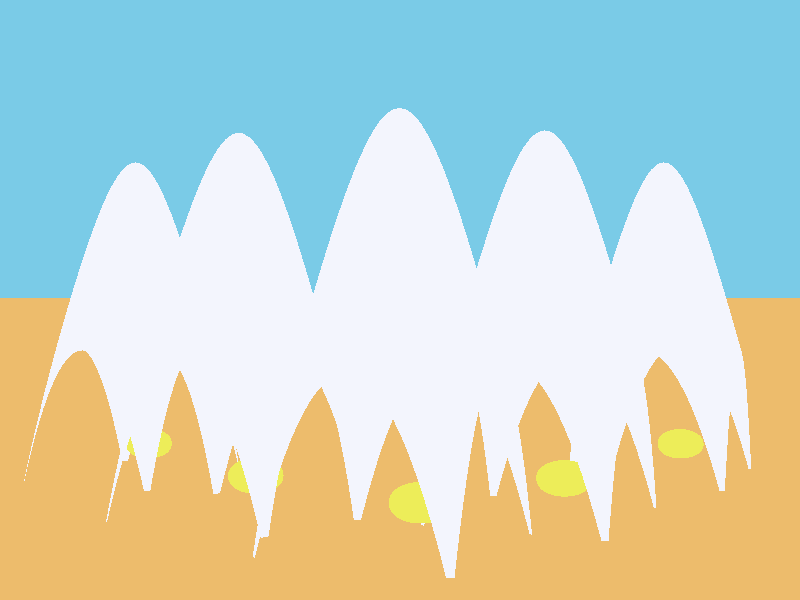 //
// POV-Ray(tm) 3.0 tutorial example scene.
// Copyright 1996 by the POV-Ray Team
//
 
#include "colors.inc"

camera {
  location <0, .1, -60>
  look_at 0
  angle 36
}

background { color Gray25 }  //to make the patch easier to see

light_source { <300, 300, -700> White }

plane { y, 500
  texture {
    pigment { SkyBlue }
    finish { ambient 1 diffuse 0}
   }
   texture {
     pigment {
       bozo
       turbulence .5
       color_map {
         [0 White]
         [1 White filter 1]
       }
     }
     finish { ambient 1 diffuse 0 }
     scale <1000, 250, 250>
     rotate <5, 45, 0>
  }
}

plane {y,-12
  texture {
    pigment {
      color <.85, .5, .15>
    }
    finish {
      ambient .25
      diffuse .6
      crand .5
    }
    normal {
      ripples .35
      turbulence .25
      frequency 5
    }
    scale 10
    translate 50*x
  }
}

#declare TeePeeTex = texture {
  pigment { Silver }
  finish {
    ambient .1
    diffuse .4
    specular 1
    roughness 0.001
    reflection .5
    metallic
  }
}

#declare TeePee = bicubic_patch { 
  type 1 flatness 0 u_steps 5 v_steps 5,
  <-5.174134, 5.528420, -13.211995>, 
  <-1.769023, 5.528420, 0.000000>,
  <1.636088, 5.528420, 0.000000>, 
  <5.041199, 5.528420, -13.003932>,
  <-5.174134, 1.862827, 0.000000>, 
  <0.038471, 0.031270, 18.101474>,
  <0.036657, 0.031270, 18.101474>, 
  <5.041199, 1.862827, 0.000000>,
  <-5.174134, -1.802766, 0.000000>, 
  <0.038471, 0.028792, 18.101474>,
  <0.036657, 0.028792, 18.101474>, 
  <5.041199, -1.802766, 0.000000>,
  <-5.174134, -5.468359, -13.070366>, 
  <-1.769023, -5.468359, 0.000000>,
  <1.636088, -5.468359, 0.000000>, 
  <4.974128, -5.468359, -12.801446>
  texture {
    TeePeeTex
   }
   rotate -90*x // to orient the object to LHC
   rotate 25*y  // to see the four "legs" better
}

object { TeePee }

object { TeePee translate <8, 0, 8> }

object { TeePee translate <-9, 0, 9> }

object { TeePee translate <18, 0, 24> }

object { TeePee translate <-18, 0, 24> }

#declare EggTex = texture {
  pigment { BrightGold }
  finish {
    ambient .1
    diffuse .4
    specular 1
    roughness 0.001
    reflection .5
    metallic
  }
}

#declare Egg = union { // Egg1
  bicubic_patch { 
    type 1 flatness 0 u_steps 5 v_steps 5,
    <2.023314, 0.000000, 4.355987>, 
    <2.023314, -0.000726, 4.355987>,
    <2.023312, -0.000726, 4.356867>, 
    <2.023312, 0.000000, 4.356867>,
    <2.032037, 0.000000, 2.734598>, 
    <2.032037, -1.758562, 2.734598>,
    <2.027431, -1.758562, 6.141971>, 
    <2.027431, 0.000000, 6.141971>,
    <-1.045672, 0.000000, 3.281572>, 
    <-1.045672, -1.758562, 3.281572>,
    <-1.050279, -1.758562, 5.414183>, 
    <-1.050279, 0.000000, 5.414183>,
    <-1.044333, 0.000000, 4.341816>,  
    <-1.044333, -0.002947, 4.341816>,
    <-1.044341, -0.002947, 4.345389>, 
    <-1.044341, 0.000000, 4.345389>
  }
  bicubic_patch { 
    type 1 flatness 0 u_steps 5 v_steps 5,
    <2.023312, 0.000000, 4.356867>, 
    <2.023312, 0.000726, 4.356867>,
    <2.023314, 0.000726, 4.355987>, 
    <2.023314, 0.000000, 4.355987>,
    <2.027431, 0.000000, 6.141971>, 
    <2.027431, 1.758562, 6.141971>,
    <2.032037, 1.758562, 2.734598>, 
    <2.032037, 0.000000, 2.734598>,
    <-1.050279, 0.000000, 5.414183>, 
    <-1.050279, 1.758562, 5.414183>,
    <-1.045672, 1.758562, 3.281572>, 
    <-1.045672, 0.000000, 3.281572>,
    <-1.044341, 0.000000, 4.345389>, 
    <-1.044341, 0.002947, 4.345389>,
    <-1.044333, 0.002947, 4.341816>, 
    <-1.044333, 0.000000, 4.341816>
  }
  texture { EggTex }
  translate <0.5, 0, -5>  // centers the egg around the origin
  translate -9.8*y        // places the egg on the ground
}

object { Egg }

object { Egg translate <8, 0, 8> }

object { Egg translate <-9, 0, 9> }

object { Egg translate <18, 0, 24> }

object { Egg translate <-18, 0, 24> }

